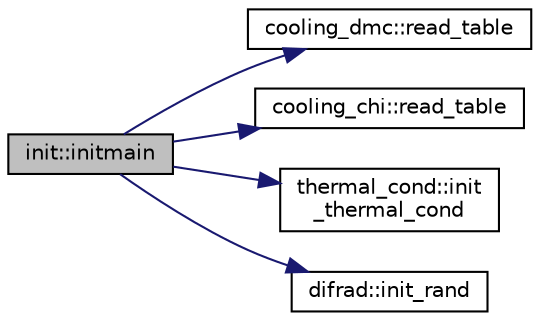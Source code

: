 digraph "init::initmain"
{
  edge [fontname="Helvetica",fontsize="10",labelfontname="Helvetica",labelfontsize="10"];
  node [fontname="Helvetica",fontsize="10",shape=record];
  rankdir="LR";
  Node1 [label="init::initmain",height=0.2,width=0.4,color="black", fillcolor="grey75", style="filled", fontcolor="black"];
  Node1 -> Node2 [color="midnightblue",fontsize="10",style="solid"];
  Node2 [label="cooling_dmc::read_table",height=0.2,width=0.4,color="black", fillcolor="white", style="filled",URL="$namespacecooling__dmc.html#a7874b4f8a76399e87e0a22aecd088cf8",tooltip="Reads the cooling curve table. "];
  Node1 -> Node3 [color="midnightblue",fontsize="10",style="solid"];
  Node3 [label="cooling_chi::read_table",height=0.2,width=0.4,color="black", fillcolor="white", style="filled",URL="$namespacecooling__chi.html#acdcfaea636dd68b666577d8daf434d35",tooltip="Reads the cooling curve table. "];
  Node1 -> Node4 [color="midnightblue",fontsize="10",style="solid"];
  Node4 [label="thermal_cond::init\l_thermal_cond",height=0.2,width=0.4,color="black", fillcolor="white", style="filled",URL="$namespacethermal__cond.html#ac611766519a4602033c83e3ed5ae3c00",tooltip="Intializes Temperature array. "];
  Node1 -> Node5 [color="midnightblue",fontsize="10",style="solid"];
  Node5 [label="difrad::init_rand",height=0.2,width=0.4,color="black", fillcolor="white", style="filled",URL="$namespacedifrad.html#a9bce19025195159710828548c95282dc",tooltip="initializes random number generation "];
}
